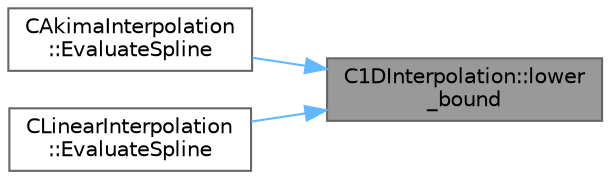 digraph "C1DInterpolation::lower_bound"
{
 // LATEX_PDF_SIZE
  bgcolor="transparent";
  edge [fontname=Helvetica,fontsize=10,labelfontname=Helvetica,labelfontsize=10];
  node [fontname=Helvetica,fontsize=10,shape=box,height=0.2,width=0.4];
  rankdir="RL";
  Node1 [id="Node000001",label="C1DInterpolation::lower\l_bound",height=0.2,width=0.4,color="gray40", fillcolor="grey60", style="filled", fontcolor="black",tooltip="Find containing interval."];
  Node1 -> Node2 [id="edge1_Node000001_Node000002",dir="back",color="steelblue1",style="solid",tooltip=" "];
  Node2 [id="Node000002",label="CAkimaInterpolation\l::EvaluateSpline",height=0.2,width=0.4,color="grey40", fillcolor="white", style="filled",URL="$classCAkimaInterpolation.html#a7096932c6f014505046db222e9a98ca7",tooltip="Evaluate the value of the spline at a point."];
  Node1 -> Node3 [id="edge2_Node000001_Node000003",dir="back",color="steelblue1",style="solid",tooltip=" "];
  Node3 [id="Node000003",label="CLinearInterpolation\l::EvaluateSpline",height=0.2,width=0.4,color="grey40", fillcolor="white", style="filled",URL="$classCLinearInterpolation.html#a2e8ca9036c8f21e616f5d548caca3b4d",tooltip="Evaluate the value of the spline at a point."];
}
